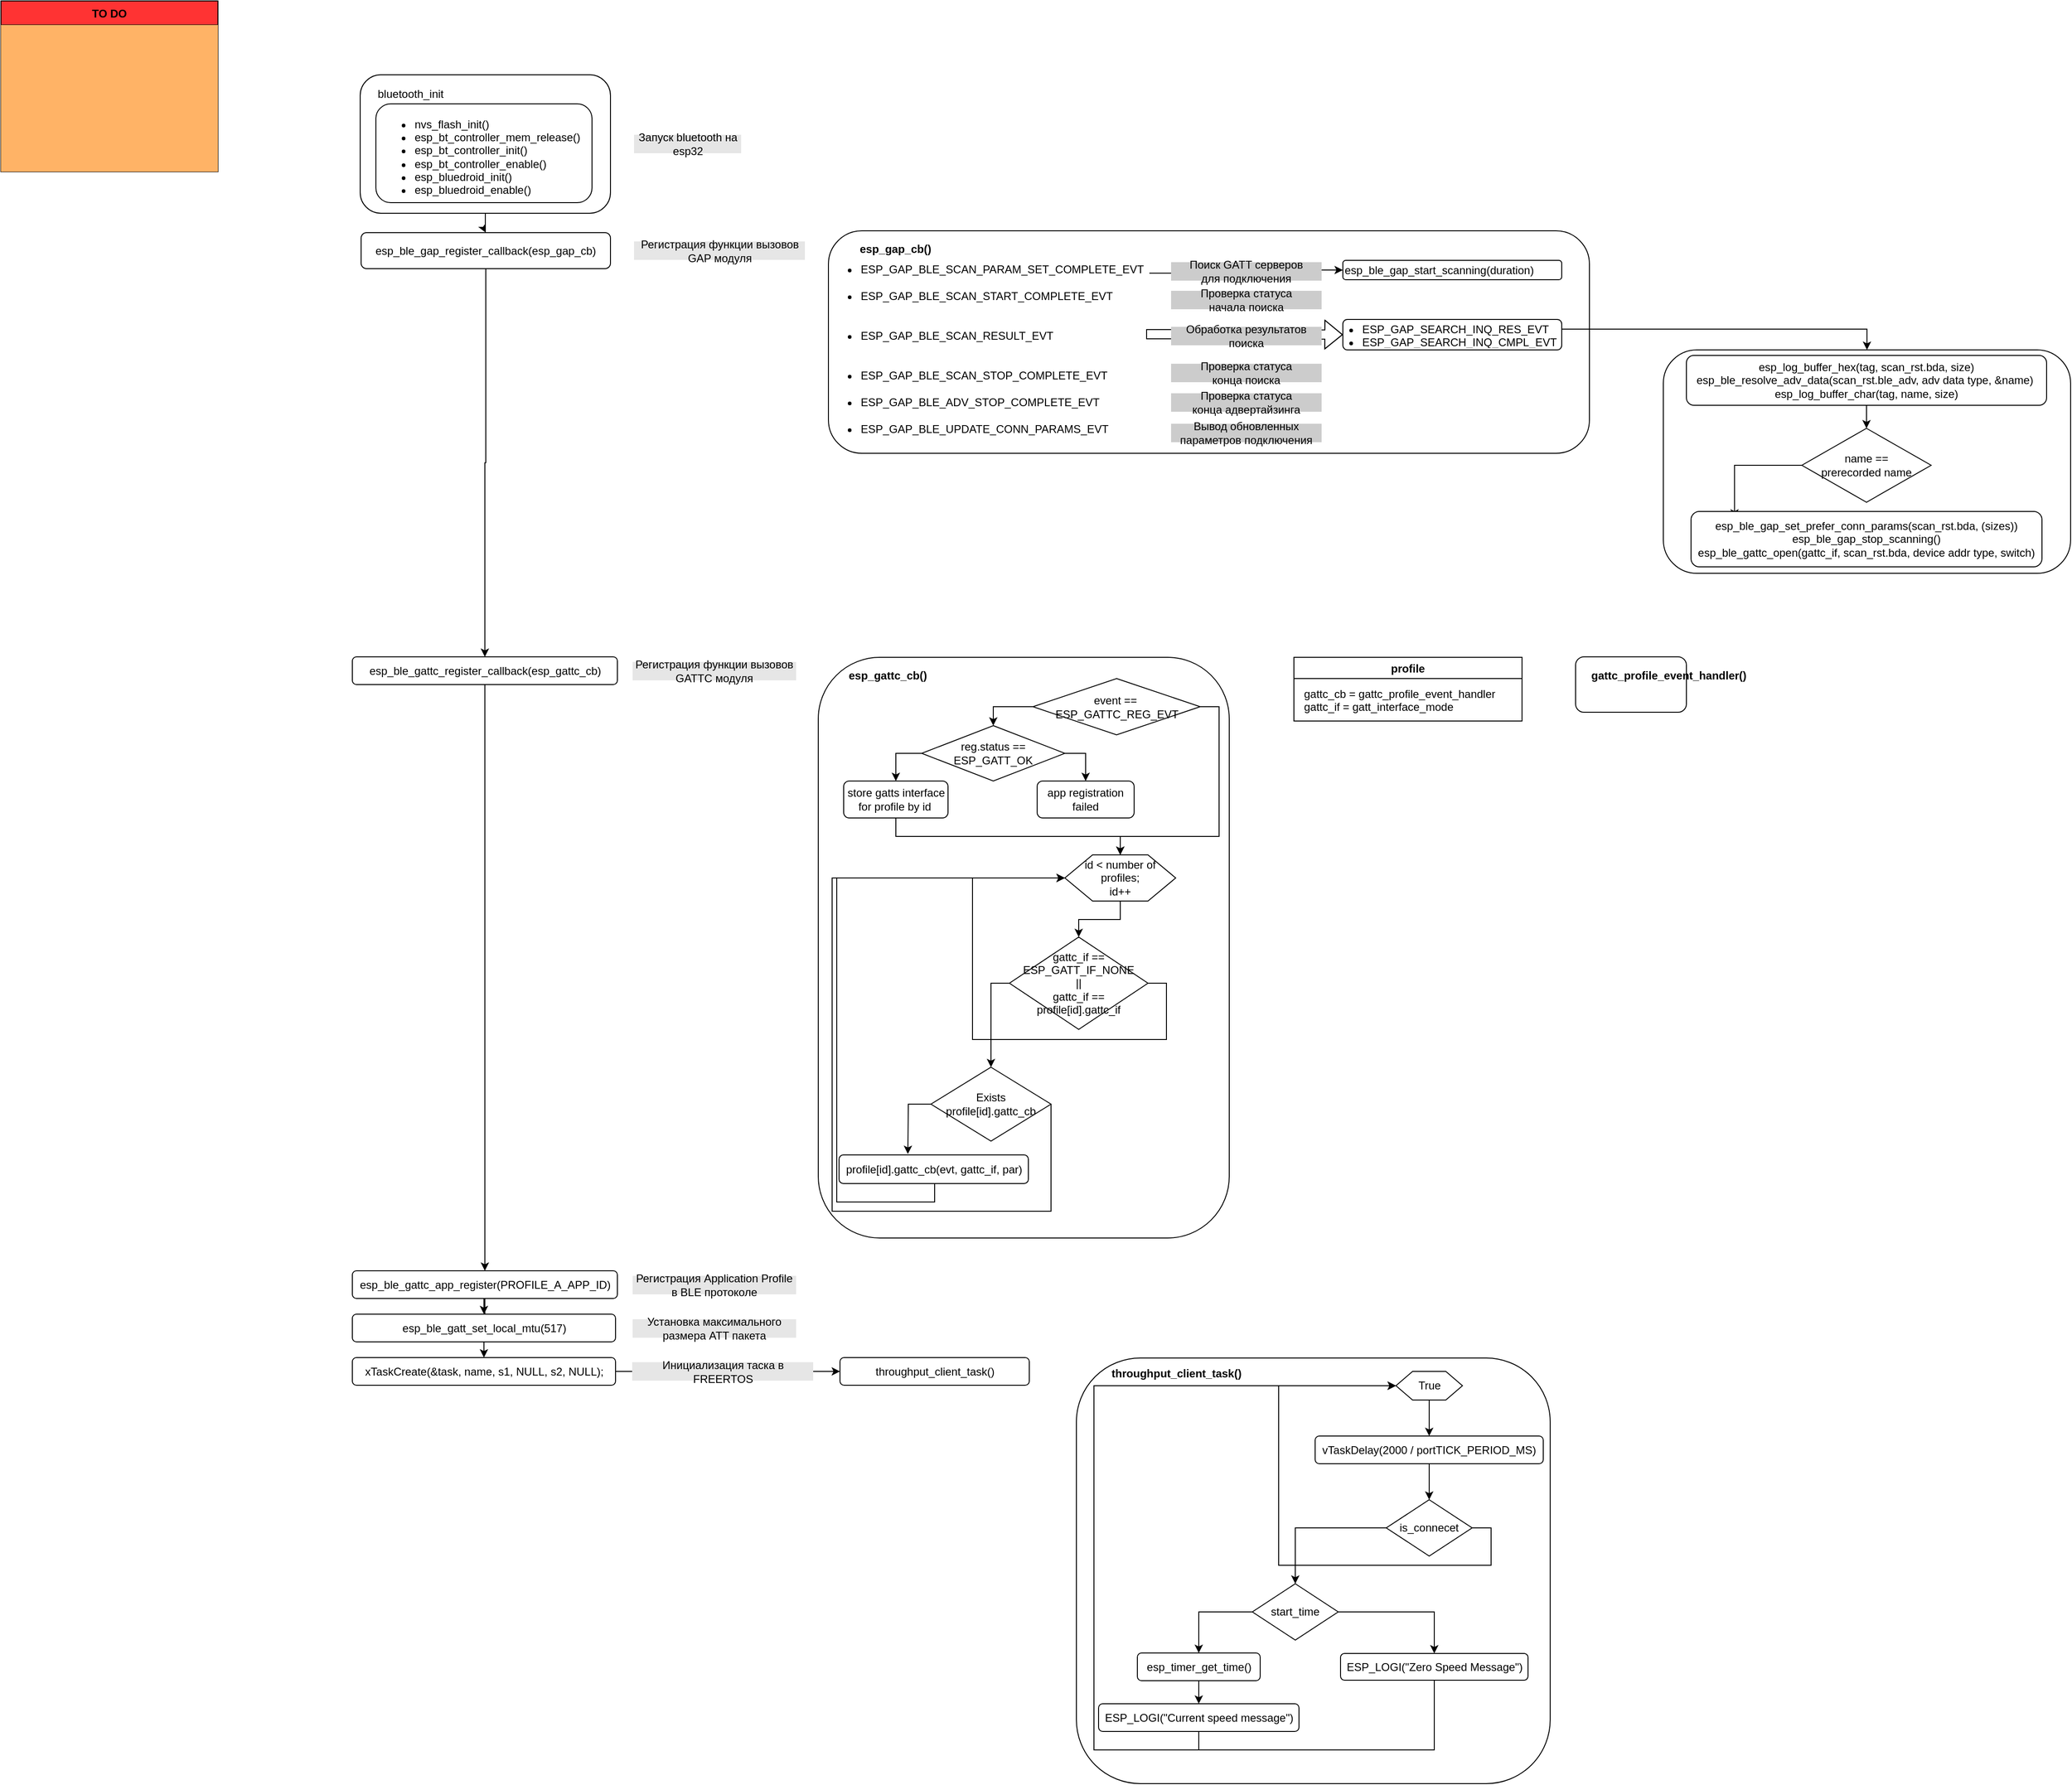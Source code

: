 <mxfile pages="1" version="11.2.3" type="github"><diagram id="eFUau2l4br_zj7SqDC2r" name="Page-1"><mxGraphModel dx="1778" dy="991" grid="1" gridSize="10" guides="1" tooltips="1" connect="1" arrows="1" fold="1" page="1" pageScale="1" pageWidth="827" pageHeight="1169" math="0" shadow="0"><root><mxCell id="0"/><mxCell id="1" parent="0"/><mxCell id="vi2UaMDepS9Frm1sNCg7-20" value="" style="rounded=1;whiteSpace=wrap;html=1;shadow=0;fillColor=#FFFFFF;" parent="1" vertex="1"><mxGeometry x="925" y="751" width="445" height="629" as="geometry"/></mxCell><mxCell id="vi2UaMDepS9Frm1sNCg7-40" value="" style="rounded=1;whiteSpace=wrap;html=1;fillColor=#FFFFFF;" parent="1" vertex="1"><mxGeometry x="1840" y="418" width="441" height="242" as="geometry"/></mxCell><mxCell id="jvg7E0xUtV_aagMApHEI-1" value="" style="rounded=1;whiteSpace=wrap;html=1;shadow=0;fillColor=#FFFFFF;" parent="1" vertex="1"><mxGeometry x="936" y="289" width="824" height="241" as="geometry"/></mxCell><mxCell id="jvg7E0xUtV_aagMApHEI-121" value="" style="rounded=1;whiteSpace=wrap;html=1;shadow=0;fillColor=#FFFFFF;" parent="1" vertex="1"><mxGeometry x="1493" y="385" width="237" height="33" as="geometry"/></mxCell><mxCell id="vi2UaMDepS9Frm1sNCg7-41" style="edgeStyle=orthogonalEdgeStyle;rounded=0;orthogonalLoop=1;jettySize=auto;html=1;exitX=1;exitY=0.5;exitDx=0;exitDy=0;entryX=0.5;entryY=0;entryDx=0;entryDy=0;" parent="1" source="jvg7E0xUtV_aagMApHEI-122" target="vi2UaMDepS9Frm1sNCg7-40" edge="1"><mxGeometry relative="1" as="geometry"/></mxCell><mxCell id="jvg7E0xUtV_aagMApHEI-122" value="&lt;ul&gt;&lt;li&gt;ESP_GAP_SEARCH_INQ_RES_EVT&lt;/li&gt;&lt;li&gt;ESP_GAP_SEARCH_INQ_CMPL_EVT&lt;br&gt;&lt;/li&gt;&lt;/ul&gt;" style="text;strokeColor=none;fillColor=none;html=1;whiteSpace=wrap;verticalAlign=middle;overflow=hidden;shadow=0;" parent="1" vertex="1"><mxGeometry x="1472" y="374" width="258" height="43" as="geometry"/></mxCell><mxCell id="jvg7E0xUtV_aagMApHEI-19" style="edgeStyle=orthogonalEdgeStyle;rounded=0;orthogonalLoop=1;jettySize=auto;html=1;exitX=0.5;exitY=1;exitDx=0;exitDy=0;" parent="1" source="jvg7E0xUtV_aagMApHEI-21" target="jvg7E0xUtV_aagMApHEI-24" edge="1"><mxGeometry relative="1" as="geometry"/></mxCell><mxCell id="jvg7E0xUtV_aagMApHEI-21" value="" style="rounded=1;whiteSpace=wrap;html=1;" parent="1" vertex="1"><mxGeometry x="429" y="120" width="271" height="150" as="geometry"/></mxCell><mxCell id="jvg7E0xUtV_aagMApHEI-22" value="Запуск bluetooth на esp32" style="text;html=1;strokeColor=none;fillColor=#E6E6E6;align=center;verticalAlign=middle;whiteSpace=wrap;rounded=0;" parent="1" vertex="1"><mxGeometry x="725.5" y="185" width="116" height="20" as="geometry"/></mxCell><mxCell id="jvg7E0xUtV_aagMApHEI-23" style="edgeStyle=orthogonalEdgeStyle;rounded=0;orthogonalLoop=1;jettySize=auto;html=1;exitX=0.5;exitY=1;exitDx=0;exitDy=0;entryX=0.5;entryY=0;entryDx=0;entryDy=0;" parent="1" source="jvg7E0xUtV_aagMApHEI-24" target="jvg7E0xUtV_aagMApHEI-94" edge="1"><mxGeometry relative="1" as="geometry"/></mxCell><mxCell id="jvg7E0xUtV_aagMApHEI-24" value="esp_ble_gap_register_callback(esp_gap_cb)" style="rounded=1;whiteSpace=wrap;html=1;align=center;" parent="1" vertex="1"><mxGeometry x="430" y="291" width="270" height="39" as="geometry"/></mxCell><mxCell id="jvg7E0xUtV_aagMApHEI-25" style="edgeStyle=orthogonalEdgeStyle;rounded=0;orthogonalLoop=1;jettySize=auto;html=1;exitX=0.5;exitY=1;exitDx=0;exitDy=0;" parent="1" source="jvg7E0xUtV_aagMApHEI-27" target="jvg7E0xUtV_aagMApHEI-31" edge="1"><mxGeometry relative="1" as="geometry"/></mxCell><mxCell id="jvg7E0xUtV_aagMApHEI-26" style="edgeStyle=orthogonalEdgeStyle;rounded=0;orthogonalLoop=1;jettySize=auto;html=1;exitX=0.5;exitY=1;exitDx=0;exitDy=0;entryX=0.5;entryY=0;entryDx=0;entryDy=0;" parent="1" source="jvg7E0xUtV_aagMApHEI-27" target="jvg7E0xUtV_aagMApHEI-31" edge="1"><mxGeometry relative="1" as="geometry"/></mxCell><mxCell id="jvg7E0xUtV_aagMApHEI-27" value="esp_ble_gattc_app_register(PROFILE_A_APP_ID)" style="rounded=1;whiteSpace=wrap;html=1;" parent="1" vertex="1"><mxGeometry x="420.5" y="1415.5" width="287" height="30" as="geometry"/></mxCell><mxCell id="jvg7E0xUtV_aagMApHEI-28" value="Регистрация функции вызовов&lt;br&gt;GAP модуля" style="text;html=1;strokeColor=none;fillColor=#E6E6E6;align=center;verticalAlign=middle;whiteSpace=wrap;rounded=0;" parent="1" vertex="1"><mxGeometry x="725.5" y="300.5" width="185" height="20" as="geometry"/></mxCell><mxCell id="jvg7E0xUtV_aagMApHEI-29" style="edgeStyle=orthogonalEdgeStyle;rounded=0;orthogonalLoop=1;jettySize=auto;html=1;exitX=0.5;exitY=1;exitDx=0;exitDy=0;entryX=0.5;entryY=0;entryDx=0;entryDy=0;" parent="1" source="jvg7E0xUtV_aagMApHEI-31" target="jvg7E0xUtV_aagMApHEI-34" edge="1"><mxGeometry relative="1" as="geometry"/></mxCell><mxCell id="jvg7E0xUtV_aagMApHEI-31" value="&lt;span class=&quot;pl-c1&quot;&gt;esp_ble_gatt_set_local_mtu&lt;/span&gt;(&lt;span class=&quot;pl-c1&quot;&gt;517&lt;/span&gt;)" style="rounded=1;whiteSpace=wrap;html=1;" parent="1" vertex="1"><mxGeometry x="420.5" y="1462.5" width="285" height="30" as="geometry"/></mxCell><mxCell id="jvg7E0xUtV_aagMApHEI-32" style="edgeStyle=orthogonalEdgeStyle;rounded=0;orthogonalLoop=1;jettySize=auto;html=1;exitX=1;exitY=0.5;exitDx=0;exitDy=0;" parent="1" source="jvg7E0xUtV_aagMApHEI-34" target="jvg7E0xUtV_aagMApHEI-53" edge="1"><mxGeometry relative="1" as="geometry"/></mxCell><mxCell id="jvg7E0xUtV_aagMApHEI-34" value="&lt;span class=&quot;pl-c1&quot;&gt;xTaskCreate&lt;/span&gt;(&amp;amp;task, &lt;span class=&quot;pl-s&quot;&gt;&lt;span class=&quot;pl-pds&quot;&gt;name&lt;/span&gt;&lt;span class=&quot;pl-pds&quot;&gt;&lt;/span&gt;&lt;/span&gt;, &lt;span class=&quot;pl-c1&quot;&gt;s1&lt;/span&gt;, &lt;span class=&quot;pl-c1&quot;&gt;NULL&lt;/span&gt;, s&lt;span class=&quot;pl-c1&quot;&gt;2&lt;/span&gt;, &lt;span class=&quot;pl-c1&quot;&gt;NULL&lt;/span&gt;);" style="rounded=1;whiteSpace=wrap;html=1;" parent="1" vertex="1"><mxGeometry x="420.5" y="1509.5" width="285" height="30" as="geometry"/></mxCell><mxCell id="jvg7E0xUtV_aagMApHEI-40" value="Регистрация Application Profile&lt;br&gt;в BLE протоколе" style="text;html=1;strokeColor=none;fillColor=#E6E6E6;align=center;verticalAlign=middle;whiteSpace=wrap;rounded=0;" parent="1" vertex="1"><mxGeometry x="724" y="1421" width="177" height="20" as="geometry"/></mxCell><mxCell id="jvg7E0xUtV_aagMApHEI-50" value="Установка максимального размера ATT пакета" style="text;html=1;strokeColor=none;fillColor=#E6E6E6;align=center;verticalAlign=middle;whiteSpace=wrap;rounded=0;" parent="1" vertex="1"><mxGeometry x="724" y="1468" width="177" height="20" as="geometry"/></mxCell><mxCell id="jvg7E0xUtV_aagMApHEI-51" value="Инициализация таска в FREERTOS" style="text;html=1;strokeColor=none;fillColor=#E6E6E6;align=center;verticalAlign=middle;whiteSpace=wrap;rounded=0;" parent="1" vertex="1"><mxGeometry x="723.5" y="1514.5" width="196" height="20" as="geometry"/></mxCell><mxCell id="jvg7E0xUtV_aagMApHEI-53" value="throughput_client_task()" style="rounded=1;whiteSpace=wrap;html=1;shadow=0;fillColor=#FFFFFF;" parent="1" vertex="1"><mxGeometry x="948.5" y="1509.5" width="205" height="30" as="geometry"/></mxCell><mxCell id="jvg7E0xUtV_aagMApHEI-79" value="TO DO" style="swimlane;fontStyle=1;childLayout=stackLayout;horizontal=1;startSize=26;fillColor=#FF3333;horizontalStack=0;resizeParent=1;resizeParentMax=0;resizeLast=0;collapsible=1;marginBottom=0;shadow=0;" parent="1" vertex="1"><mxGeometry x="40" y="40" width="235" height="185" as="geometry"><mxRectangle x="825" y="28" width="65" height="26" as="alternateBounds"/></mxGeometry></mxCell><mxCell id="jvg7E0xUtV_aagMApHEI-80" value="" style="text;strokeColor=none;fillColor=#FFB366;align=left;verticalAlign=top;spacingLeft=4;spacingRight=4;overflow=hidden;rotatable=0;points=[[0,0.5],[1,0.5]];portConstraint=eastwest;" parent="jvg7E0xUtV_aagMApHEI-79" vertex="1"><mxGeometry y="26" width="235" height="26" as="geometry"/></mxCell><mxCell id="jvg7E0xUtV_aagMApHEI-81" value="" style="text;html=1;strokeColor=none;fillColor=#FFB366;align=left;verticalAlign=middle;whiteSpace=wrap;rounded=0;" parent="jvg7E0xUtV_aagMApHEI-79" vertex="1"><mxGeometry y="52" width="235" height="20" as="geometry"/></mxCell><mxCell id="jvg7E0xUtV_aagMApHEI-82" value="" style="text;strokeColor=none;fillColor=#FFB366;align=left;verticalAlign=top;spacingLeft=4;spacingRight=4;overflow=hidden;rotatable=0;points=[[0,0.5],[1,0.5]];portConstraint=eastwest;" parent="jvg7E0xUtV_aagMApHEI-79" vertex="1"><mxGeometry y="72" width="235" height="26" as="geometry"/></mxCell><mxCell id="jvg7E0xUtV_aagMApHEI-83" value="" style="text;strokeColor=none;fillColor=#FFB366;align=left;verticalAlign=top;spacingLeft=4;spacingRight=4;overflow=hidden;rotatable=0;points=[[0,0.5],[1,0.5]];portConstraint=eastwest;" parent="jvg7E0xUtV_aagMApHEI-79" vertex="1"><mxGeometry y="98" width="235" height="27" as="geometry"/></mxCell><mxCell id="jvg7E0xUtV_aagMApHEI-84" value="" style="text;html=1;strokeColor=none;fillColor=#FFB366;align=left;verticalAlign=middle;whiteSpace=wrap;rounded=0;shadow=0;" parent="jvg7E0xUtV_aagMApHEI-79" vertex="1"><mxGeometry y="125" width="235" height="20" as="geometry"/></mxCell><mxCell id="jvg7E0xUtV_aagMApHEI-85" value="" style="text;html=1;strokeColor=none;fillColor=#FFB366;align=left;verticalAlign=middle;whiteSpace=wrap;rounded=0;shadow=0;" parent="jvg7E0xUtV_aagMApHEI-79" vertex="1"><mxGeometry y="145" width="235" height="20" as="geometry"/></mxCell><mxCell id="jvg7E0xUtV_aagMApHEI-86" value="" style="text;html=1;strokeColor=none;fillColor=#FFB366;align=left;verticalAlign=middle;whiteSpace=wrap;rounded=0;shadow=0;" parent="jvg7E0xUtV_aagMApHEI-79" vertex="1"><mxGeometry y="165" width="235" height="20" as="geometry"/></mxCell><mxCell id="jvg7E0xUtV_aagMApHEI-93" style="edgeStyle=orthogonalEdgeStyle;rounded=0;orthogonalLoop=1;jettySize=auto;html=1;exitX=0.5;exitY=1;exitDx=0;exitDy=0;entryX=0.5;entryY=0;entryDx=0;entryDy=0;" parent="1" source="jvg7E0xUtV_aagMApHEI-94" target="jvg7E0xUtV_aagMApHEI-27" edge="1"><mxGeometry relative="1" as="geometry"/></mxCell><mxCell id="jvg7E0xUtV_aagMApHEI-94" value="esp_ble_gattc_register_callback(esp_gattc_cb)" style="rounded=1;whiteSpace=wrap;html=1;fillColor=none;" parent="1" vertex="1"><mxGeometry x="420.5" y="750.5" width="287" height="30" as="geometry"/></mxCell><mxCell id="jvg7E0xUtV_aagMApHEI-95" value="Регистрация функции вызовов&lt;br&gt;GATTC модуля" style="text;html=1;strokeColor=none;fillColor=#E6E6E6;align=center;verticalAlign=middle;whiteSpace=wrap;rounded=0;" parent="1" vertex="1"><mxGeometry x="724" y="756" width="177" height="20" as="geometry"/></mxCell><mxCell id="jvg7E0xUtV_aagMApHEI-110" value="esp_ble_gap_start_scanning(duration)" style="rounded=1;whiteSpace=wrap;html=1;shadow=0;fillColor=#FFFFFF;align=left;" parent="1" vertex="1"><mxGeometry x="1493" y="321" width="237" height="21" as="geometry"/></mxCell><mxCell id="jvg7E0xUtV_aagMApHEI-112" value="&lt;b&gt;esp_gap_cb()&lt;/b&gt;" style="text;html=1;strokeColor=none;fillColor=none;align=left;verticalAlign=middle;whiteSpace=wrap;rounded=0;shadow=0;" parent="1" vertex="1"><mxGeometry x="967.5" y="299" width="158" height="20" as="geometry"/></mxCell><mxCell id="jvg7E0xUtV_aagMApHEI-113" style="edgeStyle=orthogonalEdgeStyle;rounded=0;orthogonalLoop=1;jettySize=auto;html=1;exitX=1.01;exitY=0.124;exitDx=0;exitDy=0;exitPerimeter=0;entryX=0;entryY=0.5;entryDx=0;entryDy=0;" parent="1" source="jvg7E0xUtV_aagMApHEI-117" target="jvg7E0xUtV_aagMApHEI-110" edge="1"><mxGeometry relative="1" as="geometry"><mxPoint x="1267" y="333" as="sourcePoint"/><mxPoint x="1320" y="333" as="targetPoint"/></mxGeometry></mxCell><mxCell id="vi2UaMDepS9Frm1sNCg7-1" style="edgeStyle=orthogonalEdgeStyle;rounded=0;orthogonalLoop=1;jettySize=auto;html=1;exitX=1;exitY=0.44;exitDx=0;exitDy=0;entryX=0;entryY=0.5;entryDx=0;entryDy=0;exitPerimeter=0;shape=flexArrow;" parent="1" source="jvg7E0xUtV_aagMApHEI-117" target="jvg7E0xUtV_aagMApHEI-121" edge="1"><mxGeometry relative="1" as="geometry"/></mxCell><mxCell id="jvg7E0xUtV_aagMApHEI-117" value="&lt;ul&gt;&lt;li&gt;ESP_GAP_BLE_SCAN_PARAM_SET_COMPLETE_EVT&lt;br&gt;&lt;br&gt;&lt;/li&gt;&lt;li&gt;ESP_GAP_BLE_SCAN_START_COMPLETE_EVT&lt;br&gt;&lt;br&gt;&lt;br&gt;&lt;/li&gt;&lt;li&gt;ESP_GAP_BLE_SCAN_RESULT_EVT&lt;br&gt;&lt;br&gt;&lt;br&gt;&lt;/li&gt;&lt;li&gt;ESP_GAP_BLE_SCAN_STOP_COMPLETE_EVT&lt;br&gt;&lt;br&gt;&lt;/li&gt;&lt;li&gt;ESP_GAP_BLE_ADV_STOP_COMPLETE_EVT&lt;br&gt;&lt;br&gt;&lt;/li&gt;&lt;li&gt;ESP_GAP_BLE_UPDATE_CONN_PARAMS_EVT&lt;/li&gt;&lt;/ul&gt;" style="text;strokeColor=none;fillColor=none;html=1;whiteSpace=wrap;verticalAlign=middle;overflow=hidden;shadow=0;" parent="1" vertex="1"><mxGeometry x="929" y="309" width="351" height="209" as="geometry"/></mxCell><mxCell id="vi2UaMDepS9Frm1sNCg7-15" style="edgeStyle=orthogonalEdgeStyle;rounded=0;orthogonalLoop=1;jettySize=auto;html=1;exitX=0.5;exitY=1;exitDx=0;exitDy=0;entryX=0.5;entryY=0;entryDx=0;entryDy=0;" parent="1" source="jvg7E0xUtV_aagMApHEI-123" target="vi2UaMDepS9Frm1sNCg7-13" edge="1"><mxGeometry relative="1" as="geometry"/></mxCell><mxCell id="jvg7E0xUtV_aagMApHEI-123" value="esp_log_buffer_hex(tag, scan_rst.bda, size)&lt;br&gt;esp_ble_resolve_adv_data(scan_rst.ble_adv, adv data type, &amp;amp;name)&amp;nbsp;&lt;br&gt;esp_log_buffer_char(tag, name, size)&lt;br&gt;" style="rounded=1;whiteSpace=wrap;html=1;shadow=0;fillColor=#FFFFFF;align=center;" parent="1" vertex="1"><mxGeometry x="1865" y="424" width="390" height="54" as="geometry"/></mxCell><mxCell id="jvg7E0xUtV_aagMApHEI-257" value="bluetooth_init" style="text;html=1;strokeColor=none;fillColor=none;align=left;verticalAlign=middle;whiteSpace=wrap;rounded=0;" parent="1" vertex="1"><mxGeometry x="445.5" y="131.333" width="40" height="20" as="geometry"/></mxCell><mxCell id="jvg7E0xUtV_aagMApHEI-16" value="" style="rounded=1;whiteSpace=wrap;html=1;" parent="1" vertex="1"><mxGeometry x="446" y="151.5" width="234" height="107" as="geometry"/></mxCell><mxCell id="jvg7E0xUtV_aagMApHEI-17" value="&lt;ul&gt;&lt;li&gt;nvs_flash_init()&lt;/li&gt;&lt;li&gt;esp_bt_controller_mem_release()&lt;/li&gt;&lt;li&gt;esp_bt_controller_init()&lt;/li&gt;&lt;li&gt;esp_bt_controller_enable()&lt;/li&gt;&lt;li&gt;esp_bluedroid_init()&lt;/li&gt;&lt;li&gt;esp_bluedroid_enable()&lt;/li&gt;&lt;/ul&gt;" style="text;strokeColor=none;fillColor=none;html=1;whiteSpace=wrap;verticalAlign=middle;overflow=hidden;" parent="1" vertex="1"><mxGeometry x="446" y="151.5" width="228" height="104" as="geometry"/></mxCell><mxCell id="jvg7E0xUtV_aagMApHEI-258" value="Поиск GATT серверов&lt;br&gt;для подключения" style="text;html=1;strokeColor=none;fillColor=#CCCCCC;align=center;verticalAlign=middle;whiteSpace=wrap;rounded=0;" parent="1" vertex="1"><mxGeometry x="1307" y="323" width="163" height="20" as="geometry"/></mxCell><mxCell id="vi2UaMDepS9Frm1sNCg7-2" value="Проверка статуса &lt;br&gt;начала поиска" style="text;html=1;strokeColor=none;fillColor=#CCCCCC;align=center;verticalAlign=middle;whiteSpace=wrap;rounded=0;" parent="1" vertex="1"><mxGeometry x="1307" y="354" width="163" height="20" as="geometry"/></mxCell><mxCell id="vi2UaMDepS9Frm1sNCg7-7" value="Обработка результатов поиска" style="text;html=1;strokeColor=none;fillColor=#CCCCCC;align=center;verticalAlign=middle;whiteSpace=wrap;rounded=0;" parent="1" vertex="1"><mxGeometry x="1307" y="393" width="163" height="20" as="geometry"/></mxCell><mxCell id="vi2UaMDepS9Frm1sNCg7-8" value="Проверка статуса&lt;br&gt;конца поиска" style="text;html=1;strokeColor=none;fillColor=#CCCCCC;align=center;verticalAlign=middle;whiteSpace=wrap;rounded=0;" parent="1" vertex="1"><mxGeometry x="1307" y="433" width="163" height="20" as="geometry"/></mxCell><mxCell id="vi2UaMDepS9Frm1sNCg7-9" value="Проверка статуса&lt;br&gt;конца адвертайзинга" style="text;html=1;strokeColor=none;fillColor=#CCCCCC;align=center;verticalAlign=middle;whiteSpace=wrap;rounded=0;" parent="1" vertex="1"><mxGeometry x="1307" y="465" width="163" height="20" as="geometry"/></mxCell><mxCell id="vi2UaMDepS9Frm1sNCg7-10" value="Вывод обновленных параметров подключения" style="text;html=1;strokeColor=none;fillColor=#CCCCCC;align=center;verticalAlign=middle;whiteSpace=wrap;rounded=0;" parent="1" vertex="1"><mxGeometry x="1307" y="498" width="163" height="20" as="geometry"/></mxCell><mxCell id="vi2UaMDepS9Frm1sNCg7-19" style="edgeStyle=orthogonalEdgeStyle;rounded=0;orthogonalLoop=1;jettySize=auto;html=1;exitX=0;exitY=0.5;exitDx=0;exitDy=0;entryX=0.124;entryY=0.111;entryDx=0;entryDy=0;entryPerimeter=0;" parent="1" source="vi2UaMDepS9Frm1sNCg7-13" target="vi2UaMDepS9Frm1sNCg7-18" edge="1"><mxGeometry relative="1" as="geometry"><Array as="points"><mxPoint x="1917" y="543"/></Array></mxGeometry></mxCell><mxCell id="vi2UaMDepS9Frm1sNCg7-13" value="name == &lt;br&gt;prerecorded name" style="rhombus;whiteSpace=wrap;html=1;fillColor=#FFFFFF;" parent="1" vertex="1"><mxGeometry x="1990" y="503" width="140" height="80" as="geometry"/></mxCell><mxCell id="vi2UaMDepS9Frm1sNCg7-18" value="esp_ble_gap_set_prefer_conn_params(scan_rst.bda, (sizes))&lt;br&gt;esp_ble_gap_stop_scanning()&lt;br&gt;esp_ble_gattc_open(gattc_if, scan_rst.bda, device addr type, switch)" style="rounded=1;whiteSpace=wrap;html=1;fillColor=#FFFFFF;" parent="1" vertex="1"><mxGeometry x="1870" y="593" width="380" height="60" as="geometry"/></mxCell><mxCell id="vi2UaMDepS9Frm1sNCg7-24" value="&lt;b&gt;esp_gattc_cb()&lt;/b&gt;" style="text;html=1;strokeColor=none;fillColor=none;align=left;verticalAlign=middle;whiteSpace=wrap;rounded=0;shadow=0;" parent="1" vertex="1"><mxGeometry x="956" y="760.5" width="158" height="20" as="geometry"/></mxCell><mxCell id="vi2UaMDepS9Frm1sNCg7-44" style="edgeStyle=orthogonalEdgeStyle;rounded=0;orthogonalLoop=1;jettySize=auto;html=1;exitX=0;exitY=0.5;exitDx=0;exitDy=0;" parent="1" source="vi2UaMDepS9Frm1sNCg7-42" target="vi2UaMDepS9Frm1sNCg7-43" edge="1"><mxGeometry relative="1" as="geometry"/></mxCell><mxCell id="vi2UaMDepS9Frm1sNCg7-52" style="edgeStyle=orthogonalEdgeStyle;rounded=0;orthogonalLoop=1;jettySize=auto;html=1;exitX=1;exitY=0.5;exitDx=0;exitDy=0;entryX=0.5;entryY=0;entryDx=0;entryDy=0;" parent="1" source="vi2UaMDepS9Frm1sNCg7-42" target="vi2UaMDepS9Frm1sNCg7-51" edge="1"><mxGeometry relative="1" as="geometry"><Array as="points"><mxPoint x="1359" y="805"/><mxPoint x="1359" y="945"/><mxPoint x="1252" y="945"/></Array></mxGeometry></mxCell><mxCell id="vi2UaMDepS9Frm1sNCg7-42" value="event ==&amp;nbsp; ESP_GATTC_REG_EVT" style="rhombus;whiteSpace=wrap;html=1;fillColor=#FFFFFF;" parent="1" vertex="1"><mxGeometry x="1157.5" y="774" width="181" height="61" as="geometry"/></mxCell><mxCell id="vi2UaMDepS9Frm1sNCg7-45" style="edgeStyle=orthogonalEdgeStyle;rounded=0;orthogonalLoop=1;jettySize=auto;html=1;exitX=0;exitY=0.5;exitDx=0;exitDy=0;" parent="1" source="vi2UaMDepS9Frm1sNCg7-43" target="vi2UaMDepS9Frm1sNCg7-46" edge="1"><mxGeometry relative="1" as="geometry"><mxPoint x="992" y="905" as="targetPoint"/></mxGeometry></mxCell><mxCell id="vi2UaMDepS9Frm1sNCg7-49" style="edgeStyle=orthogonalEdgeStyle;rounded=0;orthogonalLoop=1;jettySize=auto;html=1;exitX=1;exitY=0.5;exitDx=0;exitDy=0;" parent="1" source="vi2UaMDepS9Frm1sNCg7-43" target="vi2UaMDepS9Frm1sNCg7-50" edge="1"><mxGeometry relative="1" as="geometry"><mxPoint x="1212" y="885" as="targetPoint"/></mxGeometry></mxCell><mxCell id="vi2UaMDepS9Frm1sNCg7-43" value="reg.status == ESP_GATT_OK" style="rhombus;whiteSpace=wrap;html=1;fillColor=#FFFFFF;" parent="1" vertex="1"><mxGeometry x="1037" y="825" width="155" height="60" as="geometry"/></mxCell><mxCell id="vi2UaMDepS9Frm1sNCg7-53" style="edgeStyle=orthogonalEdgeStyle;rounded=0;orthogonalLoop=1;jettySize=auto;html=1;exitX=0.5;exitY=1;exitDx=0;exitDy=0;" parent="1" source="vi2UaMDepS9Frm1sNCg7-46" target="vi2UaMDepS9Frm1sNCg7-51" edge="1"><mxGeometry relative="1" as="geometry"/></mxCell><mxCell id="vi2UaMDepS9Frm1sNCg7-46" value="store gatts interface for profile by id&amp;nbsp;" style="rounded=1;whiteSpace=wrap;html=1;" parent="1" vertex="1"><mxGeometry x="952.5" y="885" width="113" height="40" as="geometry"/></mxCell><mxCell id="vi2UaMDepS9Frm1sNCg7-50" value="app registration failed" style="rounded=1;whiteSpace=wrap;html=1;" parent="1" vertex="1"><mxGeometry x="1162" y="885" width="105" height="40" as="geometry"/></mxCell><mxCell id="vi2UaMDepS9Frm1sNCg7-55" style="edgeStyle=orthogonalEdgeStyle;rounded=0;orthogonalLoop=1;jettySize=auto;html=1;exitX=0.5;exitY=1;exitDx=0;exitDy=0;entryX=0.5;entryY=0;entryDx=0;entryDy=0;" parent="1" source="vi2UaMDepS9Frm1sNCg7-51" target="vi2UaMDepS9Frm1sNCg7-54" edge="1"><mxGeometry relative="1" as="geometry"/></mxCell><mxCell id="vi2UaMDepS9Frm1sNCg7-51" value="id &amp;lt; number of profiles;&lt;br&gt;id++" style="shape=hexagon;perimeter=hexagonPerimeter2;whiteSpace=wrap;html=1;" parent="1" vertex="1"><mxGeometry x="1192" y="965" width="120" height="50" as="geometry"/></mxCell><mxCell id="vi2UaMDepS9Frm1sNCg7-57" style="edgeStyle=orthogonalEdgeStyle;rounded=0;orthogonalLoop=1;jettySize=auto;html=1;exitX=0;exitY=0.5;exitDx=0;exitDy=0;entryX=0.5;entryY=0;entryDx=0;entryDy=0;" parent="1" source="vi2UaMDepS9Frm1sNCg7-54" target="vi2UaMDepS9Frm1sNCg7-56" edge="1"><mxGeometry relative="1" as="geometry"/></mxCell><mxCell id="vi2UaMDepS9Frm1sNCg7-58" style="edgeStyle=orthogonalEdgeStyle;rounded=0;orthogonalLoop=1;jettySize=auto;html=1;exitX=1;exitY=0.5;exitDx=0;exitDy=0;entryX=0;entryY=0.5;entryDx=0;entryDy=0;" parent="1" source="vi2UaMDepS9Frm1sNCg7-54" target="vi2UaMDepS9Frm1sNCg7-51" edge="1"><mxGeometry relative="1" as="geometry"><Array as="points"><mxPoint x="1302" y="1104"/><mxPoint x="1302" y="1165"/><mxPoint x="1092" y="1165"/><mxPoint x="1092" y="990"/></Array></mxGeometry></mxCell><mxCell id="vi2UaMDepS9Frm1sNCg7-54" value="gattc_if == ESP_GATT_IF_NONE&lt;br&gt;||&lt;br&gt;gattc_if == profile[id].gattc_if" style="rhombus;whiteSpace=wrap;html=1;fillColor=#FFFFFF;" parent="1" vertex="1"><mxGeometry x="1132" y="1054" width="150" height="100" as="geometry"/></mxCell><mxCell id="vi2UaMDepS9Frm1sNCg7-59" style="edgeStyle=orthogonalEdgeStyle;rounded=0;orthogonalLoop=1;jettySize=auto;html=1;exitX=0;exitY=0.5;exitDx=0;exitDy=0;" parent="1" source="vi2UaMDepS9Frm1sNCg7-56" edge="1"><mxGeometry relative="1" as="geometry"><mxPoint x="1022" y="1289" as="targetPoint"/></mxGeometry></mxCell><mxCell id="vi2UaMDepS9Frm1sNCg7-62" style="edgeStyle=orthogonalEdgeStyle;rounded=0;orthogonalLoop=1;jettySize=auto;html=1;exitX=1;exitY=0.5;exitDx=0;exitDy=0;entryX=0;entryY=0.5;entryDx=0;entryDy=0;" parent="1" source="vi2UaMDepS9Frm1sNCg7-56" target="vi2UaMDepS9Frm1sNCg7-51" edge="1"><mxGeometry relative="1" as="geometry"><Array as="points"><mxPoint x="1177" y="1351"/><mxPoint x="940" y="1351"/><mxPoint x="940" y="990"/></Array></mxGeometry></mxCell><mxCell id="vi2UaMDepS9Frm1sNCg7-56" value="Exists profile[id].gattc_cb" style="rhombus;whiteSpace=wrap;html=1;fillColor=#FFFFFF;" parent="1" vertex="1"><mxGeometry x="1047" y="1195" width="130" height="80" as="geometry"/></mxCell><mxCell id="vi2UaMDepS9Frm1sNCg7-61" style="edgeStyle=orthogonalEdgeStyle;rounded=0;orthogonalLoop=1;jettySize=auto;html=1;exitX=0.5;exitY=1;exitDx=0;exitDy=0;entryX=0;entryY=0.5;entryDx=0;entryDy=0;" parent="1" source="vi2UaMDepS9Frm1sNCg7-60" target="vi2UaMDepS9Frm1sNCg7-51" edge="1"><mxGeometry relative="1" as="geometry"><Array as="points"><mxPoint x="1051" y="1321"/><mxPoint x="1051" y="1341"/><mxPoint x="945" y="1341"/><mxPoint x="945" y="990"/></Array></mxGeometry></mxCell><mxCell id="vi2UaMDepS9Frm1sNCg7-60" value="profile[id].gattc_cb(evt, gattc_if, par)" style="rounded=1;whiteSpace=wrap;html=1;" parent="1" vertex="1"><mxGeometry x="947.5" y="1290" width="205" height="31" as="geometry"/></mxCell><mxCell id="q0NPj6BYGM8dbdWIDjN2-1" value="" style="rounded=1;whiteSpace=wrap;html=1;" vertex="1" parent="1"><mxGeometry x="1204.5" y="1510" width="513" height="461" as="geometry"/></mxCell><mxCell id="q0NPj6BYGM8dbdWIDjN2-2" value="&lt;b&gt;throughput_client_task()&lt;/b&gt;" style="text;html=1;strokeColor=none;fillColor=none;align=center;verticalAlign=middle;whiteSpace=wrap;rounded=0;" vertex="1" parent="1"><mxGeometry x="1293" y="1516.5" width="40" height="20" as="geometry"/></mxCell><mxCell id="q0NPj6BYGM8dbdWIDjN2-9" style="edgeStyle=orthogonalEdgeStyle;rounded=0;orthogonalLoop=1;jettySize=auto;html=1;exitX=0.5;exitY=1;exitDx=0;exitDy=0;entryX=0.5;entryY=0;entryDx=0;entryDy=0;" edge="1" parent="1" source="q0NPj6BYGM8dbdWIDjN2-5" target="q0NPj6BYGM8dbdWIDjN2-8"><mxGeometry relative="1" as="geometry"/></mxCell><mxCell id="q0NPj6BYGM8dbdWIDjN2-5" value="&lt;div&gt;True&lt;/div&gt;" style="shape=hexagon;perimeter=hexagonPerimeter2;whiteSpace=wrap;html=1;" vertex="1" parent="1"><mxGeometry x="1550.5" y="1524.5" width="72" height="31" as="geometry"/></mxCell><mxCell id="q0NPj6BYGM8dbdWIDjN2-11" style="edgeStyle=orthogonalEdgeStyle;rounded=0;orthogonalLoop=1;jettySize=auto;html=1;exitX=0.5;exitY=1;exitDx=0;exitDy=0;entryX=0.5;entryY=0;entryDx=0;entryDy=0;" edge="1" parent="1" source="q0NPj6BYGM8dbdWIDjN2-8" target="q0NPj6BYGM8dbdWIDjN2-10"><mxGeometry relative="1" as="geometry"/></mxCell><mxCell id="q0NPj6BYGM8dbdWIDjN2-8" value="&lt;span class=&quot;pl-c1&quot;&gt;vTaskDelay&lt;/span&gt;(&lt;span class=&quot;pl-c1&quot;&gt;2000&lt;/span&gt; / portTICK_PERIOD_MS)" style="rounded=1;whiteSpace=wrap;html=1;" vertex="1" parent="1"><mxGeometry x="1463" y="1594.5" width="247" height="30" as="geometry"/></mxCell><mxCell id="q0NPj6BYGM8dbdWIDjN2-13" value="" style="edgeStyle=orthogonalEdgeStyle;rounded=0;orthogonalLoop=1;jettySize=auto;html=1;entryX=0.5;entryY=0;entryDx=0;entryDy=0;" edge="1" parent="1" source="q0NPj6BYGM8dbdWIDjN2-10" target="q0NPj6BYGM8dbdWIDjN2-12"><mxGeometry relative="1" as="geometry"/></mxCell><mxCell id="q0NPj6BYGM8dbdWIDjN2-14" style="edgeStyle=orthogonalEdgeStyle;rounded=0;orthogonalLoop=1;jettySize=auto;html=1;exitX=1;exitY=0.5;exitDx=0;exitDy=0;entryX=0;entryY=0.5;entryDx=0;entryDy=0;" edge="1" parent="1" source="q0NPj6BYGM8dbdWIDjN2-10" target="q0NPj6BYGM8dbdWIDjN2-5"><mxGeometry relative="1" as="geometry"><Array as="points"><mxPoint x="1653.5" y="1693.5"/><mxPoint x="1653.5" y="1734.5"/><mxPoint x="1423.5" y="1734.5"/><mxPoint x="1423.5" y="1539.5"/></Array></mxGeometry></mxCell><mxCell id="q0NPj6BYGM8dbdWIDjN2-10" value="is_connecet" style="rhombus;whiteSpace=wrap;html=1;" vertex="1" parent="1"><mxGeometry x="1540" y="1663.5" width="93" height="61" as="geometry"/></mxCell><mxCell id="q0NPj6BYGM8dbdWIDjN2-16" style="edgeStyle=orthogonalEdgeStyle;rounded=0;orthogonalLoop=1;jettySize=auto;html=1;exitX=1;exitY=0.5;exitDx=0;exitDy=0;entryX=0.5;entryY=0;entryDx=0;entryDy=0;" edge="1" parent="1" source="q0NPj6BYGM8dbdWIDjN2-12" target="q0NPj6BYGM8dbdWIDjN2-15"><mxGeometry relative="1" as="geometry"/></mxCell><mxCell id="q0NPj6BYGM8dbdWIDjN2-18" style="edgeStyle=orthogonalEdgeStyle;rounded=0;orthogonalLoop=1;jettySize=auto;html=1;exitX=0;exitY=0.5;exitDx=0;exitDy=0;entryX=0.5;entryY=0;entryDx=0;entryDy=0;" edge="1" parent="1" source="q0NPj6BYGM8dbdWIDjN2-12" target="q0NPj6BYGM8dbdWIDjN2-17"><mxGeometry relative="1" as="geometry"/></mxCell><mxCell id="q0NPj6BYGM8dbdWIDjN2-12" value="start_time" style="rhombus;whiteSpace=wrap;html=1;" vertex="1" parent="1"><mxGeometry x="1395" y="1754.5" width="93" height="61" as="geometry"/></mxCell><mxCell id="q0NPj6BYGM8dbdWIDjN2-22" style="edgeStyle=orthogonalEdgeStyle;rounded=0;orthogonalLoop=1;jettySize=auto;html=1;exitX=0.5;exitY=1;exitDx=0;exitDy=0;entryX=0;entryY=0.5;entryDx=0;entryDy=0;" edge="1" parent="1" source="q0NPj6BYGM8dbdWIDjN2-15" target="q0NPj6BYGM8dbdWIDjN2-5"><mxGeometry relative="1" as="geometry"><mxPoint x="1543.5" y="1884.5" as="targetPoint"/><Array as="points"><mxPoint x="1591.5" y="1934.5"/><mxPoint x="1223.5" y="1934.5"/><mxPoint x="1223.5" y="1539.5"/></Array></mxGeometry></mxCell><mxCell id="q0NPj6BYGM8dbdWIDjN2-15" value="ESP_LOGI(&quot;Zero Speed Message&quot;)" style="rounded=1;whiteSpace=wrap;html=1;" vertex="1" parent="1"><mxGeometry x="1490.5" y="1830" width="203" height="29" as="geometry"/></mxCell><mxCell id="q0NPj6BYGM8dbdWIDjN2-20" style="edgeStyle=orthogonalEdgeStyle;rounded=0;orthogonalLoop=1;jettySize=auto;html=1;exitX=0.5;exitY=1;exitDx=0;exitDy=0;entryX=0.5;entryY=0;entryDx=0;entryDy=0;" edge="1" parent="1" source="q0NPj6BYGM8dbdWIDjN2-17" target="q0NPj6BYGM8dbdWIDjN2-19"><mxGeometry relative="1" as="geometry"/></mxCell><mxCell id="q0NPj6BYGM8dbdWIDjN2-17" value="&lt;span class=&quot;pl-c1&quot;&gt;esp_timer_get_time&lt;/span&gt;()" style="rounded=1;whiteSpace=wrap;html=1;" vertex="1" parent="1"><mxGeometry x="1270.5" y="1829.5" width="133" height="30" as="geometry"/></mxCell><mxCell id="q0NPj6BYGM8dbdWIDjN2-21" style="edgeStyle=orthogonalEdgeStyle;rounded=0;orthogonalLoop=1;jettySize=auto;html=1;exitX=0.5;exitY=1;exitDx=0;exitDy=0;entryX=0;entryY=0.5;entryDx=0;entryDy=0;" edge="1" parent="1" source="q0NPj6BYGM8dbdWIDjN2-19" target="q0NPj6BYGM8dbdWIDjN2-5"><mxGeometry relative="1" as="geometry"><Array as="points"><mxPoint x="1336.5" y="1934.5"/><mxPoint x="1223.5" y="1934.5"/><mxPoint x="1223.5" y="1539.5"/></Array></mxGeometry></mxCell><mxCell id="q0NPj6BYGM8dbdWIDjN2-19" value="ESP_LOGI(&quot;Current speed message&quot;)" style="rounded=1;whiteSpace=wrap;html=1;" vertex="1" parent="1"><mxGeometry x="1228.5" y="1884.5" width="217" height="30" as="geometry"/></mxCell><mxCell id="q0NPj6BYGM8dbdWIDjN2-23" value="profile" style="swimlane;" vertex="1" parent="1"><mxGeometry x="1440" y="751" width="247" height="69" as="geometry"><mxRectangle x="1440" y="751" width="70" height="23" as="alternateBounds"/></mxGeometry></mxCell><mxCell id="q0NPj6BYGM8dbdWIDjN2-25" value="&lt;div&gt;gattc_cb = gattc_profile_event_handler&lt;/div&gt;&lt;div&gt;gattc_if = gatt_interface_mode&lt;br&gt;&lt;/div&gt;" style="text;html=1;resizable=0;points=[];autosize=1;align=left;verticalAlign=top;spacingTop=-4;" vertex="1" parent="q0NPj6BYGM8dbdWIDjN2-23"><mxGeometry x="8.5" y="29.5" width="230" height="30" as="geometry"/></mxCell><mxCell id="q0NPj6BYGM8dbdWIDjN2-26" value="" style="rounded=1;whiteSpace=wrap;html=1;" vertex="1" parent="1"><mxGeometry x="1745" y="750.5" width="120" height="60" as="geometry"/></mxCell><mxCell id="q0NPj6BYGM8dbdWIDjN2-27" value="&lt;b&gt;&lt;span class=&quot;pl-en&quot;&gt;gattc_profile_event_handler()&lt;/span&gt;&lt;/b&gt;" style="text;html=1;resizable=0;points=[];autosize=1;align=left;verticalAlign=top;spacingTop=-4;" vertex="1" parent="1"><mxGeometry x="1760" y="760.5" width="180" height="20" as="geometry"/></mxCell></root></mxGraphModel></diagram></mxfile>